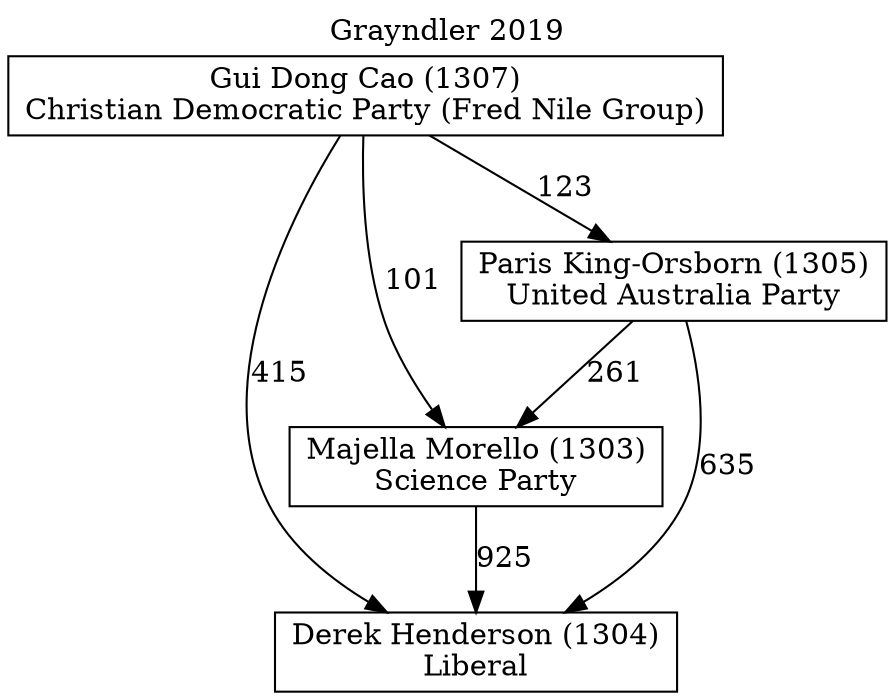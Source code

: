 // House preference flow
digraph "Derek Henderson (1304)_Grayndler_2019" {
	graph [label="Grayndler 2019" labelloc=t mclimit=10]
	node [shape=box]
	"Derek Henderson (1304)" [label="Derek Henderson (1304)
Liberal"]
	"Majella Morello (1303)" [label="Majella Morello (1303)
Science Party"]
	"Paris King-Orsborn (1305)" [label="Paris King-Orsborn (1305)
United Australia Party"]
	"Gui Dong Cao (1307)" [label="Gui Dong Cao (1307)
Christian Democratic Party (Fred Nile Group)"]
	"Majella Morello (1303)" -> "Derek Henderson (1304)" [label=925]
	"Paris King-Orsborn (1305)" -> "Majella Morello (1303)" [label=261]
	"Gui Dong Cao (1307)" -> "Paris King-Orsborn (1305)" [label=123]
	"Paris King-Orsborn (1305)" -> "Derek Henderson (1304)" [label=635]
	"Gui Dong Cao (1307)" -> "Derek Henderson (1304)" [label=415]
	"Gui Dong Cao (1307)" -> "Majella Morello (1303)" [label=101]
}
